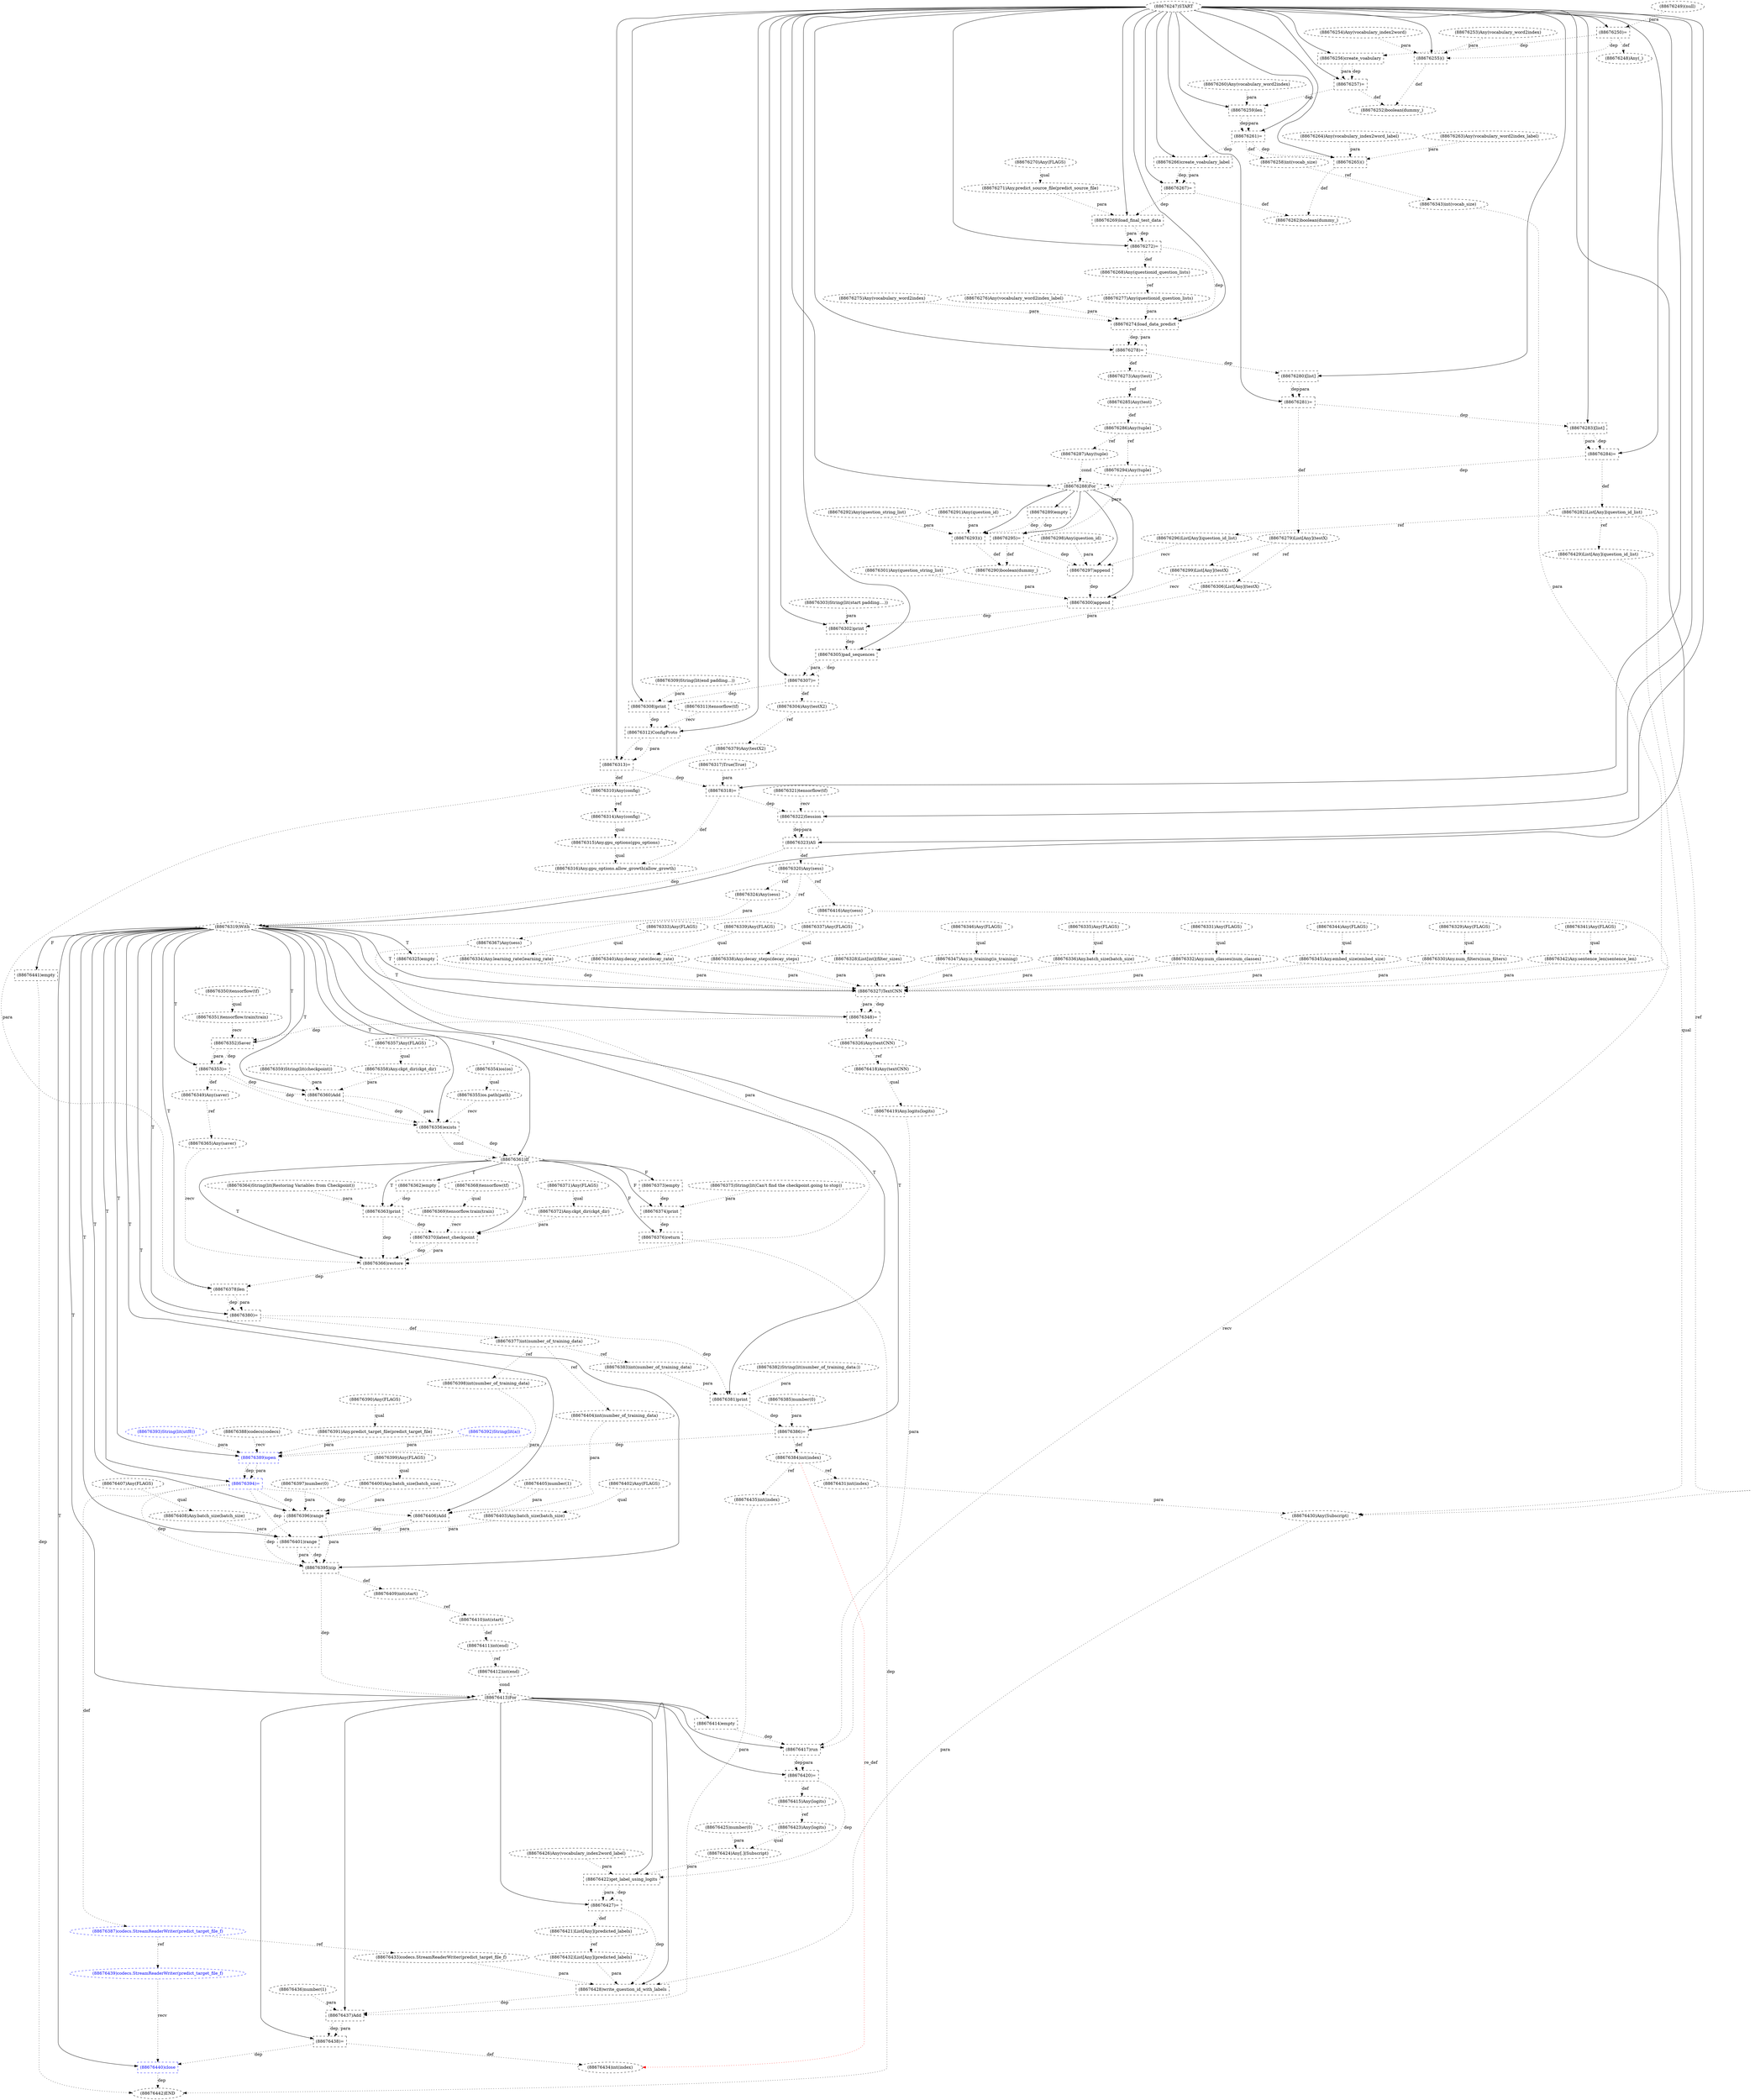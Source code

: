 digraph G {
1 [label="(88676258)int(vocab_size)" shape=ellipse style=dashed]
2 [label="(88676357)Any(FLAGS)" shape=ellipse style=dashed]
3 [label="(88676427)=" shape=box style=dashed]
4 [label="(88676411)int(end)" shape=ellipse style=dashed]
5 [label="(88676284)=" shape=box style=dashed]
6 [label="(88676272)=" shape=box style=dashed]
7 [label="(88676334)Any.learning_rate(learning_rate)" shape=ellipse style=dashed]
8 [label="(88676387)codecs.StreamReaderWriter(predict_target_file_f)" shape=ellipse style=dashed color=blue fontcolor=blue]
9 [label="(88676283)[list]" shape=box style=dashed]
10 [label="(88676299)List[Any](testX)" shape=ellipse style=dashed]
11 [label="(88676335)Any(FLAGS)" shape=ellipse style=dashed]
12 [label="(88676433)codecs.StreamReaderWriter(predict_target_file_f)" shape=ellipse style=dashed]
13 [label="(88676354)os(os)" shape=ellipse style=dashed]
14 [label="(88676297)append" shape=box style=dashed]
15 [label="(88676316)Any.gpu_options.allow_growth(allow_growth)" shape=ellipse style=dashed]
16 [label="(88676382)String(lit(number_of_training_data:))" shape=ellipse style=dashed]
17 [label="(88676432)List[Any](predicted_labels)" shape=ellipse style=dashed]
18 [label="(88676306)List[Any](testX)" shape=ellipse style=dashed]
19 [label="(88676425)number(0)" shape=ellipse style=dashed]
20 [label="(88676275)Any(vocabulary_word2index)" shape=ellipse style=dashed]
21 [label="(88676269)load_final_test_data" shape=box style=dashed]
22 [label="(88676329)Any(FLAGS)" shape=ellipse style=dashed]
23 [label="(88676414)empty" shape=box style=dashed]
24 [label="(88676429)List[Any](question_id_list)" shape=ellipse style=dashed]
25 [label="(88676340)Any.decay_rate(decay_rate)" shape=ellipse style=dashed]
26 [label="(88676270)Any(FLAGS)" shape=ellipse style=dashed]
27 [label="(88676309)String(lit(end padding...))" shape=ellipse style=dashed]
28 [label="(88676439)codecs.StreamReaderWriter(predict_target_file_f)" shape=ellipse style=dashed color=blue fontcolor=blue]
29 [label="(88676372)Any.ckpt_dir(ckpt_dir)" shape=ellipse style=dashed]
30 [label="(88676371)Any(FLAGS)" shape=ellipse style=dashed]
31 [label="(88676404)int(number_of_training_data)" shape=ellipse style=dashed]
32 [label="(88676415)Any(logits)" shape=ellipse style=dashed]
33 [label="(88676273)Any(test)" shape=ellipse style=dashed]
34 [label="(88676281)=" shape=box style=dashed]
35 [label="(88676262)boolean(dummy_)" shape=ellipse style=dashed]
36 [label="(88676315)Any.gpu_options(gpu_options)" shape=ellipse style=dashed]
37 [label="(88676274)load_data_predict" shape=box style=dashed]
38 [label="(88676268)Any(questionid_question_lists)" shape=ellipse style=dashed]
39 [label="(88676327)TextCNN" shape=box style=dashed]
40 [label="(88676279)List[Any](testX)" shape=ellipse style=dashed]
41 [label="(88676442)END" style=dashed]
42 [label="(88676355)os.path(path)" shape=ellipse style=dashed]
43 [label="(88676430)Any(Subscript)" shape=ellipse style=dashed]
44 [label="(88676313)=" shape=box style=dashed]
45 [label="(88676252)boolean(dummy_)" shape=ellipse style=dashed]
46 [label="(88676290)boolean(dummy_)" shape=ellipse style=dashed]
47 [label="(88676426)Any(vocabulary_index2word_label)" shape=ellipse style=dashed]
48 [label="(88676403)Any.batch_size(batch_size)" shape=ellipse style=dashed]
49 [label="(88676438)=" shape=box style=dashed]
50 [label="(88676254)Any(vocabulary_index2word)" shape=ellipse style=dashed]
51 [label="(88676369)tensorflow.train(train)" shape=ellipse style=dashed]
52 [label="(88676392)String(lit(a))" shape=ellipse style=dashed color=blue fontcolor=blue]
53 [label="(88676338)Any.decay_steps(decay_steps)" shape=ellipse style=dashed]
54 [label="(88676295)=" shape=box style=dashed]
55 [label="(88676255)()" shape=box style=dashed]
56 [label="(88676418)Any(textCNN)" shape=ellipse style=dashed]
57 [label="(88676278)=" shape=box style=dashed]
58 [label="(88676263)Any(vocabulary_word2index_label)" shape=ellipse style=dashed]
59 [label="(88676421)List[Any](predicted_labels)" shape=ellipse style=dashed]
60 [label="(88676389)open" shape=box style=dashed color=blue fontcolor=blue]
61 [label="(88676390)Any(FLAGS)" shape=ellipse style=dashed]
62 [label="(88676401)range" shape=box style=dashed]
63 [label="(88676347)Any.is_training(is_training)" shape=ellipse style=dashed]
64 [label="(88676440)close" shape=box style=dashed color=blue fontcolor=blue]
65 [label="(88676441)empty" shape=box style=dashed]
66 [label="(88676265)()" shape=box style=dashed]
67 [label="(88676391)Any.predict_target_file(predict_target_file)" shape=ellipse style=dashed]
68 [label="(88676363)print" shape=box style=dashed]
69 [label="(88676365)Any(saver)" shape=ellipse style=dashed]
70 [label="(88676289)empty" shape=box style=dashed]
71 [label="(88676408)Any.batch_size(batch_size)" shape=ellipse style=dashed]
72 [label="(88676305)pad_sequences" shape=box style=dashed]
73 [label="(88676307)=" shape=box style=dashed]
74 [label="(88676359)String(lit(checkpoint))" shape=ellipse style=dashed]
75 [label="(88676291)Any(question_id)" shape=ellipse style=dashed]
76 [label="(88676406)Add" shape=box style=dashed]
77 [label="(88676257)=" shape=box style=dashed]
78 [label="(88676248)Any(_)" shape=ellipse style=dashed]
79 [label="(88676417)run" shape=box style=dashed]
80 [label="(88676419)Any.logits(logits)" shape=ellipse style=dashed]
81 [label="(88676247)START" style=dashed]
82 [label="(88676407)Any(FLAGS)" shape=ellipse style=dashed]
83 [label="(88676381)print" shape=box style=dashed]
84 [label="(88676379)Any(testX2)" shape=ellipse style=dashed]
85 [label="(88676301)Any(question_string_list)" shape=ellipse style=dashed]
86 [label="(88676410)int(start)" shape=ellipse style=dashed]
87 [label="(88676362)empty" shape=box style=dashed]
88 [label="(88676282)List[Any](question_id_list)" shape=ellipse style=dashed]
89 [label="(88676436)number(1)" shape=ellipse style=dashed]
90 [label="(88676256)create_voabulary" shape=box style=dashed]
91 [label="(88676351)tensorflow.train(train)" shape=ellipse style=dashed]
92 [label="(88676267)=" shape=box style=dashed]
93 [label="(88676280)[list]" shape=box style=dashed]
94 [label="(88676336)Any.batch_size(batch_size)" shape=ellipse style=dashed]
95 [label="(88676424)Any[.](Subscript)" shape=ellipse style=dashed]
96 [label="(88676332)Any.num_classes(num_classes)" shape=ellipse style=dashed]
97 [label="(88676349)Any(saver)" shape=ellipse style=dashed]
98 [label="(88676405)number(1)" shape=ellipse style=dashed]
99 [label="(88676250)=" shape=box style=dashed]
100 [label="(88676360)Add" shape=box style=dashed]
101 [label="(88676308)print" shape=box style=dashed]
102 [label="(88676264)Any(vocabulary_index2word_label)" shape=ellipse style=dashed]
103 [label="(88676366)restore" shape=box style=dashed]
104 [label="(88676384)int(index)" shape=ellipse style=dashed]
105 [label="(88676285)Any(test)" shape=ellipse style=dashed]
106 [label="(88676300)append" shape=box style=dashed]
107 [label="(88676311)tensorflow(tf)" shape=ellipse style=dashed]
108 [label="(88676344)Any(FLAGS)" shape=ellipse style=dashed]
109 [label="(88676321)tensorflow(tf)" shape=ellipse style=dashed]
110 [label="(88676286)Any(tuple)" shape=ellipse style=dashed]
111 [label="(88676346)Any(FLAGS)" shape=ellipse style=dashed]
112 [label="(88676276)Any(vocabulary_word2index_label)" shape=ellipse style=dashed]
113 [label="(88676277)Any(questionid_question_lists)" shape=ellipse style=dashed]
114 [label="(88676374)print" shape=box style=dashed]
115 [label="(88676361)If" shape=diamond style=dashed]
116 [label="(88676328)List[int](filter_sizes)" shape=ellipse style=dashed]
117 [label="(88676420)=" shape=box style=dashed]
118 [label="(88676431)int(index)" shape=ellipse style=dashed]
119 [label="(88676345)Any.embed_size(embed_size)" shape=ellipse style=dashed]
120 [label="(88676259)len" shape=box style=dashed]
121 [label="(88676314)Any(config)" shape=ellipse style=dashed]
122 [label="(88676400)Any.batch_size(batch_size)" shape=ellipse style=dashed]
123 [label="(88676317)True(True)" shape=ellipse style=dashed]
124 [label="(88676364)String(lit(Restoring Variables from Checkpoint))" shape=ellipse style=dashed]
125 [label="(88676422)get_label_using_logits" shape=box style=dashed]
126 [label="(88676352)Saver" shape=box style=dashed]
127 [label="(88676437)Add" shape=box style=dashed]
128 [label="(88676386)=" shape=box style=dashed]
129 [label="(88676434)int(index)" shape=ellipse style=dashed]
130 [label="(88676373)empty" shape=box style=dashed]
131 [label="(88676370)latest_checkpoint" shape=box style=dashed]
132 [label="(88676294)Any(tuple)" shape=ellipse style=dashed]
133 [label="(88676416)Any(sess)" shape=ellipse style=dashed]
134 [label="(88676312)ConfigProto" shape=box style=dashed]
135 [label="(88676393)String(lit(utf8))" shape=ellipse style=dashed color=blue fontcolor=blue]
136 [label="(88676296)List[Any](question_id_list)" shape=ellipse style=dashed]
137 [label="(88676287)Any(tuple)" shape=ellipse style=dashed]
138 [label="(88676376)return" shape=box style=dashed]
139 [label="(88676298)Any(question_id)" shape=ellipse style=dashed]
140 [label="(88676337)Any(FLAGS)" shape=ellipse style=dashed]
141 [label="(88676412)int(end)" shape=ellipse style=dashed]
142 [label="(88676378)len" shape=box style=dashed]
143 [label="(88676377)int(number_of_training_data)" shape=ellipse style=dashed]
144 [label="(88676348)=" shape=box style=dashed]
145 [label="(88676356)exists" shape=box style=dashed]
146 [label="(88676303)String(lit(start padding....))" shape=ellipse style=dashed]
147 [label="(88676260)Any(vocabulary_word2index)" shape=ellipse style=dashed]
148 [label="(88676396)range" shape=box style=dashed]
149 [label="(88676330)Any.num_filters(num_filters)" shape=ellipse style=dashed]
150 [label="(88676380)=" shape=box style=dashed]
151 [label="(88676367)Any(sess)" shape=ellipse style=dashed]
152 [label="(88676343)int(vocab_size)" shape=ellipse style=dashed]
153 [label="(88676423)Any(logits)" shape=ellipse style=dashed]
154 [label="(88676385)number(0)" shape=ellipse style=dashed]
155 [label="(88676375)String(lit(Can't find the checkpoint.going to stop))" shape=ellipse style=dashed]
156 [label="(88676428)write_question_id_with_labels" shape=box style=dashed]
157 [label="(88676271)Any.predict_source_file(predict_source_file)" shape=ellipse style=dashed]
158 [label="(88676325)empty" shape=box style=dashed]
159 [label="(88676320)Any(sess)" shape=ellipse style=dashed]
160 [label="(88676394)=" shape=box style=dashed color=blue fontcolor=blue]
161 [label="(88676249)(null)" shape=ellipse style=dashed]
162 [label="(88676292)Any(question_string_list)" shape=ellipse style=dashed]
163 [label="(88676409)int(start)" shape=ellipse style=dashed]
164 [label="(88676333)Any(FLAGS)" shape=ellipse style=dashed]
165 [label="(88676253)Any(vocabulary_word2index)" shape=ellipse style=dashed]
166 [label="(88676324)Any(sess)" shape=ellipse style=dashed]
167 [label="(88676398)int(number_of_training_data)" shape=ellipse style=dashed]
168 [label="(88676323)AS" shape=box style=dashed]
169 [label="(88676261)=" shape=box style=dashed]
170 [label="(88676302)print" shape=box style=dashed]
171 [label="(88676402)Any(FLAGS)" shape=ellipse style=dashed]
172 [label="(88676413)For" shape=diamond style=dashed]
173 [label="(88676288)For" shape=diamond style=dashed]
174 [label="(88676368)tensorflow(tf)" shape=ellipse style=dashed]
175 [label="(88676342)Any.sentence_len(sentence_len)" shape=ellipse style=dashed]
176 [label="(88676318)=" shape=box style=dashed]
177 [label="(88676266)create_voabulary_label" shape=box style=dashed]
178 [label="(88676341)Any(FLAGS)" shape=ellipse style=dashed]
179 [label="(88676383)int(number_of_training_data)" shape=ellipse style=dashed]
180 [label="(88676326)Any(textCNN)" shape=ellipse style=dashed]
181 [label="(88676293)()" shape=box style=dashed]
182 [label="(88676399)Any(FLAGS)" shape=ellipse style=dashed]
183 [label="(88676331)Any(FLAGS)" shape=ellipse style=dashed]
184 [label="(88676353)=" shape=box style=dashed]
185 [label="(88676304)Any(testX2)" shape=ellipse style=dashed]
186 [label="(88676395)zip" shape=box style=dashed]
187 [label="(88676319)With" shape=diamond style=dashed]
188 [label="(88676339)Any(FLAGS)" shape=ellipse style=dashed]
189 [label="(88676397)number(0)" shape=ellipse style=dashed]
190 [label="(88676388)codecs(codecs)" shape=ellipse style=dashed]
191 [label="(88676322)Session" shape=box style=dashed]
192 [label="(88676358)Any.ckpt_dir(ckpt_dir)" shape=ellipse style=dashed]
193 [label="(88676350)tensorflow(tf)" shape=ellipse style=dashed]
194 [label="(88676435)int(index)" shape=ellipse style=dashed]
195 [label="(88676310)Any(config)" shape=ellipse style=dashed]
169 -> 1 [label="def" style=dotted];
172 -> 3 [label="" style=solid];
125 -> 3 [label="dep" style=dotted];
125 -> 3 [label="para" style=dotted];
86 -> 4 [label="def" style=dotted];
81 -> 5 [label="" style=solid];
9 -> 5 [label="dep" style=dotted];
9 -> 5 [label="para" style=dotted];
81 -> 6 [label="" style=solid];
21 -> 6 [label="dep" style=dotted];
21 -> 6 [label="para" style=dotted];
164 -> 7 [label="qual" style=dotted];
160 -> 8 [label="def" style=dotted];
81 -> 9 [label="" style=solid];
34 -> 9 [label="dep" style=dotted];
40 -> 10 [label="ref" style=dotted];
8 -> 12 [label="ref" style=dotted];
173 -> 14 [label="" style=solid];
136 -> 14 [label="recv" style=dotted];
139 -> 14 [label="para" style=dotted];
54 -> 14 [label="dep" style=dotted];
36 -> 15 [label="qual" style=dotted];
176 -> 15 [label="def" style=dotted];
59 -> 17 [label="ref" style=dotted];
40 -> 18 [label="ref" style=dotted];
81 -> 21 [label="" style=solid];
157 -> 21 [label="para" style=dotted];
92 -> 21 [label="dep" style=dotted];
172 -> 23 [label="" style=solid];
88 -> 24 [label="ref" style=dotted];
188 -> 25 [label="qual" style=dotted];
8 -> 28 [label="ref" style=dotted];
30 -> 29 [label="qual" style=dotted];
143 -> 31 [label="ref" style=dotted];
117 -> 32 [label="def" style=dotted];
57 -> 33 [label="def" style=dotted];
81 -> 34 [label="" style=solid];
93 -> 34 [label="dep" style=dotted];
93 -> 34 [label="para" style=dotted];
66 -> 35 [label="def" style=dotted];
92 -> 35 [label="def" style=dotted];
121 -> 36 [label="qual" style=dotted];
81 -> 37 [label="" style=solid];
20 -> 37 [label="para" style=dotted];
112 -> 37 [label="para" style=dotted];
113 -> 37 [label="para" style=dotted];
6 -> 37 [label="dep" style=dotted];
6 -> 38 [label="def" style=dotted];
187 -> 39 [label="T"];
116 -> 39 [label="para" style=dotted];
149 -> 39 [label="para" style=dotted];
96 -> 39 [label="para" style=dotted];
7 -> 39 [label="para" style=dotted];
94 -> 39 [label="para" style=dotted];
53 -> 39 [label="para" style=dotted];
25 -> 39 [label="para" style=dotted];
175 -> 39 [label="para" style=dotted];
152 -> 39 [label="para" style=dotted];
119 -> 39 [label="para" style=dotted];
63 -> 39 [label="para" style=dotted];
158 -> 39 [label="dep" style=dotted];
34 -> 40 [label="def" style=dotted];
65 -> 41 [label="dep" style=dotted];
138 -> 41 [label="dep" style=dotted];
64 -> 41 [label="dep" style=dotted];
13 -> 42 [label="qual" style=dotted];
24 -> 43 [label="qual" style=dotted];
118 -> 43 [label="para" style=dotted];
88 -> 43 [label="ref" style=dotted];
81 -> 44 [label="" style=solid];
134 -> 44 [label="dep" style=dotted];
134 -> 44 [label="para" style=dotted];
55 -> 45 [label="def" style=dotted];
77 -> 45 [label="def" style=dotted];
181 -> 46 [label="def" style=dotted];
54 -> 46 [label="def" style=dotted];
171 -> 48 [label="qual" style=dotted];
172 -> 49 [label="" style=solid];
127 -> 49 [label="dep" style=dotted];
127 -> 49 [label="para" style=dotted];
174 -> 51 [label="qual" style=dotted];
140 -> 53 [label="qual" style=dotted];
173 -> 54 [label="" style=solid];
132 -> 54 [label="para" style=dotted];
70 -> 54 [label="dep" style=dotted];
81 -> 55 [label="" style=solid];
165 -> 55 [label="para" style=dotted];
50 -> 55 [label="para" style=dotted];
99 -> 55 [label="dep" style=dotted];
180 -> 56 [label="ref" style=dotted];
81 -> 57 [label="" style=solid];
37 -> 57 [label="dep" style=dotted];
37 -> 57 [label="para" style=dotted];
3 -> 59 [label="def" style=dotted];
187 -> 60 [label="T"];
190 -> 60 [label="recv" style=dotted];
67 -> 60 [label="para" style=dotted];
52 -> 60 [label="para" style=dotted];
135 -> 60 [label="para" style=dotted];
128 -> 60 [label="dep" style=dotted];
187 -> 62 [label="T"];
48 -> 62 [label="para" style=dotted];
76 -> 62 [label="dep" style=dotted];
76 -> 62 [label="para" style=dotted];
71 -> 62 [label="para" style=dotted];
160 -> 62 [label="dep" style=dotted];
111 -> 63 [label="qual" style=dotted];
187 -> 64 [label="T"];
28 -> 64 [label="recv" style=dotted];
49 -> 64 [label="dep" style=dotted];
187 -> 65 [label="F"];
81 -> 66 [label="" style=solid];
58 -> 66 [label="para" style=dotted];
102 -> 66 [label="para" style=dotted];
169 -> 66 [label="dep" style=dotted];
61 -> 67 [label="qual" style=dotted];
115 -> 68 [label="T"];
124 -> 68 [label="para" style=dotted];
87 -> 68 [label="dep" style=dotted];
97 -> 69 [label="ref" style=dotted];
173 -> 70 [label="" style=solid];
82 -> 71 [label="qual" style=dotted];
81 -> 72 [label="" style=solid];
18 -> 72 [label="para" style=dotted];
170 -> 72 [label="dep" style=dotted];
81 -> 73 [label="" style=solid];
72 -> 73 [label="dep" style=dotted];
72 -> 73 [label="para" style=dotted];
187 -> 76 [label="T"];
31 -> 76 [label="para" style=dotted];
98 -> 76 [label="para" style=dotted];
160 -> 76 [label="dep" style=dotted];
81 -> 77 [label="" style=solid];
90 -> 77 [label="dep" style=dotted];
90 -> 77 [label="para" style=dotted];
99 -> 78 [label="def" style=dotted];
172 -> 79 [label="" style=solid];
133 -> 79 [label="recv" style=dotted];
80 -> 79 [label="para" style=dotted];
23 -> 79 [label="dep" style=dotted];
56 -> 80 [label="qual" style=dotted];
187 -> 83 [label="T"];
16 -> 83 [label="para" style=dotted];
179 -> 83 [label="para" style=dotted];
150 -> 83 [label="dep" style=dotted];
185 -> 84 [label="ref" style=dotted];
163 -> 86 [label="ref" style=dotted];
115 -> 87 [label="T"];
5 -> 88 [label="def" style=dotted];
81 -> 90 [label="" style=solid];
99 -> 90 [label="dep" style=dotted];
193 -> 91 [label="qual" style=dotted];
81 -> 92 [label="" style=solid];
177 -> 92 [label="dep" style=dotted];
177 -> 92 [label="para" style=dotted];
81 -> 93 [label="" style=solid];
57 -> 93 [label="dep" style=dotted];
11 -> 94 [label="qual" style=dotted];
153 -> 95 [label="qual" style=dotted];
19 -> 95 [label="para" style=dotted];
183 -> 96 [label="qual" style=dotted];
184 -> 97 [label="def" style=dotted];
81 -> 99 [label="" style=solid];
161 -> 99 [label="para" style=dotted];
187 -> 100 [label="T"];
192 -> 100 [label="para" style=dotted];
74 -> 100 [label="para" style=dotted];
184 -> 100 [label="dep" style=dotted];
81 -> 101 [label="" style=solid];
27 -> 101 [label="para" style=dotted];
73 -> 101 [label="dep" style=dotted];
115 -> 103 [label="T"];
69 -> 103 [label="recv" style=dotted];
151 -> 103 [label="para" style=dotted];
131 -> 103 [label="dep" style=dotted];
131 -> 103 [label="para" style=dotted];
68 -> 103 [label="dep" style=dotted];
128 -> 104 [label="def" style=dotted];
33 -> 105 [label="ref" style=dotted];
173 -> 106 [label="" style=solid];
10 -> 106 [label="recv" style=dotted];
85 -> 106 [label="para" style=dotted];
14 -> 106 [label="dep" style=dotted];
105 -> 110 [label="def" style=dotted];
38 -> 113 [label="ref" style=dotted];
115 -> 114 [label="F"];
155 -> 114 [label="para" style=dotted];
130 -> 114 [label="dep" style=dotted];
187 -> 115 [label="T"];
145 -> 115 [label="dep" style=dotted];
145 -> 115 [label="cond" style=dotted];
172 -> 117 [label="" style=solid];
79 -> 117 [label="dep" style=dotted];
79 -> 117 [label="para" style=dotted];
104 -> 118 [label="ref" style=dotted];
108 -> 119 [label="qual" style=dotted];
81 -> 120 [label="" style=solid];
147 -> 120 [label="para" style=dotted];
77 -> 120 [label="dep" style=dotted];
195 -> 121 [label="ref" style=dotted];
182 -> 122 [label="qual" style=dotted];
172 -> 125 [label="" style=solid];
95 -> 125 [label="para" style=dotted];
47 -> 125 [label="para" style=dotted];
117 -> 125 [label="dep" style=dotted];
187 -> 126 [label="T"];
91 -> 126 [label="recv" style=dotted];
144 -> 126 [label="dep" style=dotted];
172 -> 127 [label="" style=solid];
194 -> 127 [label="para" style=dotted];
89 -> 127 [label="para" style=dotted];
156 -> 127 [label="dep" style=dotted];
187 -> 128 [label="T"];
154 -> 128 [label="para" style=dotted];
83 -> 128 [label="dep" style=dotted];
49 -> 129 [label="def" style=dotted];
104 -> 129 [label="re_def" style=dotted color=red];
115 -> 130 [label="F"];
115 -> 131 [label="T"];
51 -> 131 [label="recv" style=dotted];
29 -> 131 [label="para" style=dotted];
68 -> 131 [label="dep" style=dotted];
110 -> 132 [label="ref" style=dotted];
159 -> 133 [label="ref" style=dotted];
81 -> 134 [label="" style=solid];
107 -> 134 [label="recv" style=dotted];
101 -> 134 [label="dep" style=dotted];
88 -> 136 [label="ref" style=dotted];
110 -> 137 [label="ref" style=dotted];
115 -> 138 [label="F"];
114 -> 138 [label="dep" style=dotted];
4 -> 141 [label="ref" style=dotted];
187 -> 142 [label="T"];
84 -> 142 [label="para" style=dotted];
103 -> 142 [label="dep" style=dotted];
150 -> 143 [label="def" style=dotted];
187 -> 144 [label="T"];
39 -> 144 [label="dep" style=dotted];
39 -> 144 [label="para" style=dotted];
187 -> 145 [label="T"];
42 -> 145 [label="recv" style=dotted];
100 -> 145 [label="dep" style=dotted];
100 -> 145 [label="para" style=dotted];
184 -> 145 [label="dep" style=dotted];
187 -> 148 [label="T"];
189 -> 148 [label="para" style=dotted];
167 -> 148 [label="para" style=dotted];
122 -> 148 [label="para" style=dotted];
160 -> 148 [label="dep" style=dotted];
22 -> 149 [label="qual" style=dotted];
187 -> 150 [label="T"];
142 -> 150 [label="dep" style=dotted];
142 -> 150 [label="para" style=dotted];
159 -> 151 [label="ref" style=dotted];
1 -> 152 [label="ref" style=dotted];
32 -> 153 [label="ref" style=dotted];
172 -> 156 [label="" style=solid];
43 -> 156 [label="para" style=dotted];
17 -> 156 [label="para" style=dotted];
12 -> 156 [label="para" style=dotted];
3 -> 156 [label="dep" style=dotted];
26 -> 157 [label="qual" style=dotted];
187 -> 158 [label="T"];
168 -> 159 [label="def" style=dotted];
187 -> 160 [label="T"];
60 -> 160 [label="dep" style=dotted];
60 -> 160 [label="para" style=dotted];
186 -> 163 [label="def" style=dotted];
159 -> 166 [label="ref" style=dotted];
143 -> 167 [label="ref" style=dotted];
81 -> 168 [label="" style=solid];
191 -> 168 [label="dep" style=dotted];
191 -> 168 [label="para" style=dotted];
81 -> 169 [label="" style=solid];
120 -> 169 [label="dep" style=dotted];
120 -> 169 [label="para" style=dotted];
81 -> 170 [label="" style=solid];
146 -> 170 [label="para" style=dotted];
106 -> 170 [label="dep" style=dotted];
187 -> 172 [label="T"];
186 -> 172 [label="dep" style=dotted];
141 -> 172 [label="cond" style=dotted];
81 -> 173 [label="" style=solid];
137 -> 173 [label="cond" style=dotted];
5 -> 173 [label="dep" style=dotted];
178 -> 175 [label="qual" style=dotted];
81 -> 176 [label="" style=solid];
123 -> 176 [label="para" style=dotted];
44 -> 176 [label="dep" style=dotted];
81 -> 177 [label="" style=solid];
169 -> 177 [label="dep" style=dotted];
143 -> 179 [label="ref" style=dotted];
144 -> 180 [label="def" style=dotted];
173 -> 181 [label="" style=solid];
75 -> 181 [label="para" style=dotted];
162 -> 181 [label="para" style=dotted];
70 -> 181 [label="dep" style=dotted];
187 -> 184 [label="T"];
126 -> 184 [label="dep" style=dotted];
126 -> 184 [label="para" style=dotted];
73 -> 185 [label="def" style=dotted];
187 -> 186 [label="T"];
148 -> 186 [label="dep" style=dotted];
148 -> 186 [label="para" style=dotted];
62 -> 186 [label="dep" style=dotted];
62 -> 186 [label="para" style=dotted];
160 -> 186 [label="dep" style=dotted];
81 -> 187 [label="" style=solid];
168 -> 187 [label="dep" style=dotted];
166 -> 187 [label="para" style=dotted];
81 -> 191 [label="" style=solid];
109 -> 191 [label="recv" style=dotted];
176 -> 191 [label="dep" style=dotted];
2 -> 192 [label="qual" style=dotted];
104 -> 194 [label="ref" style=dotted];
44 -> 195 [label="def" style=dotted];
}
